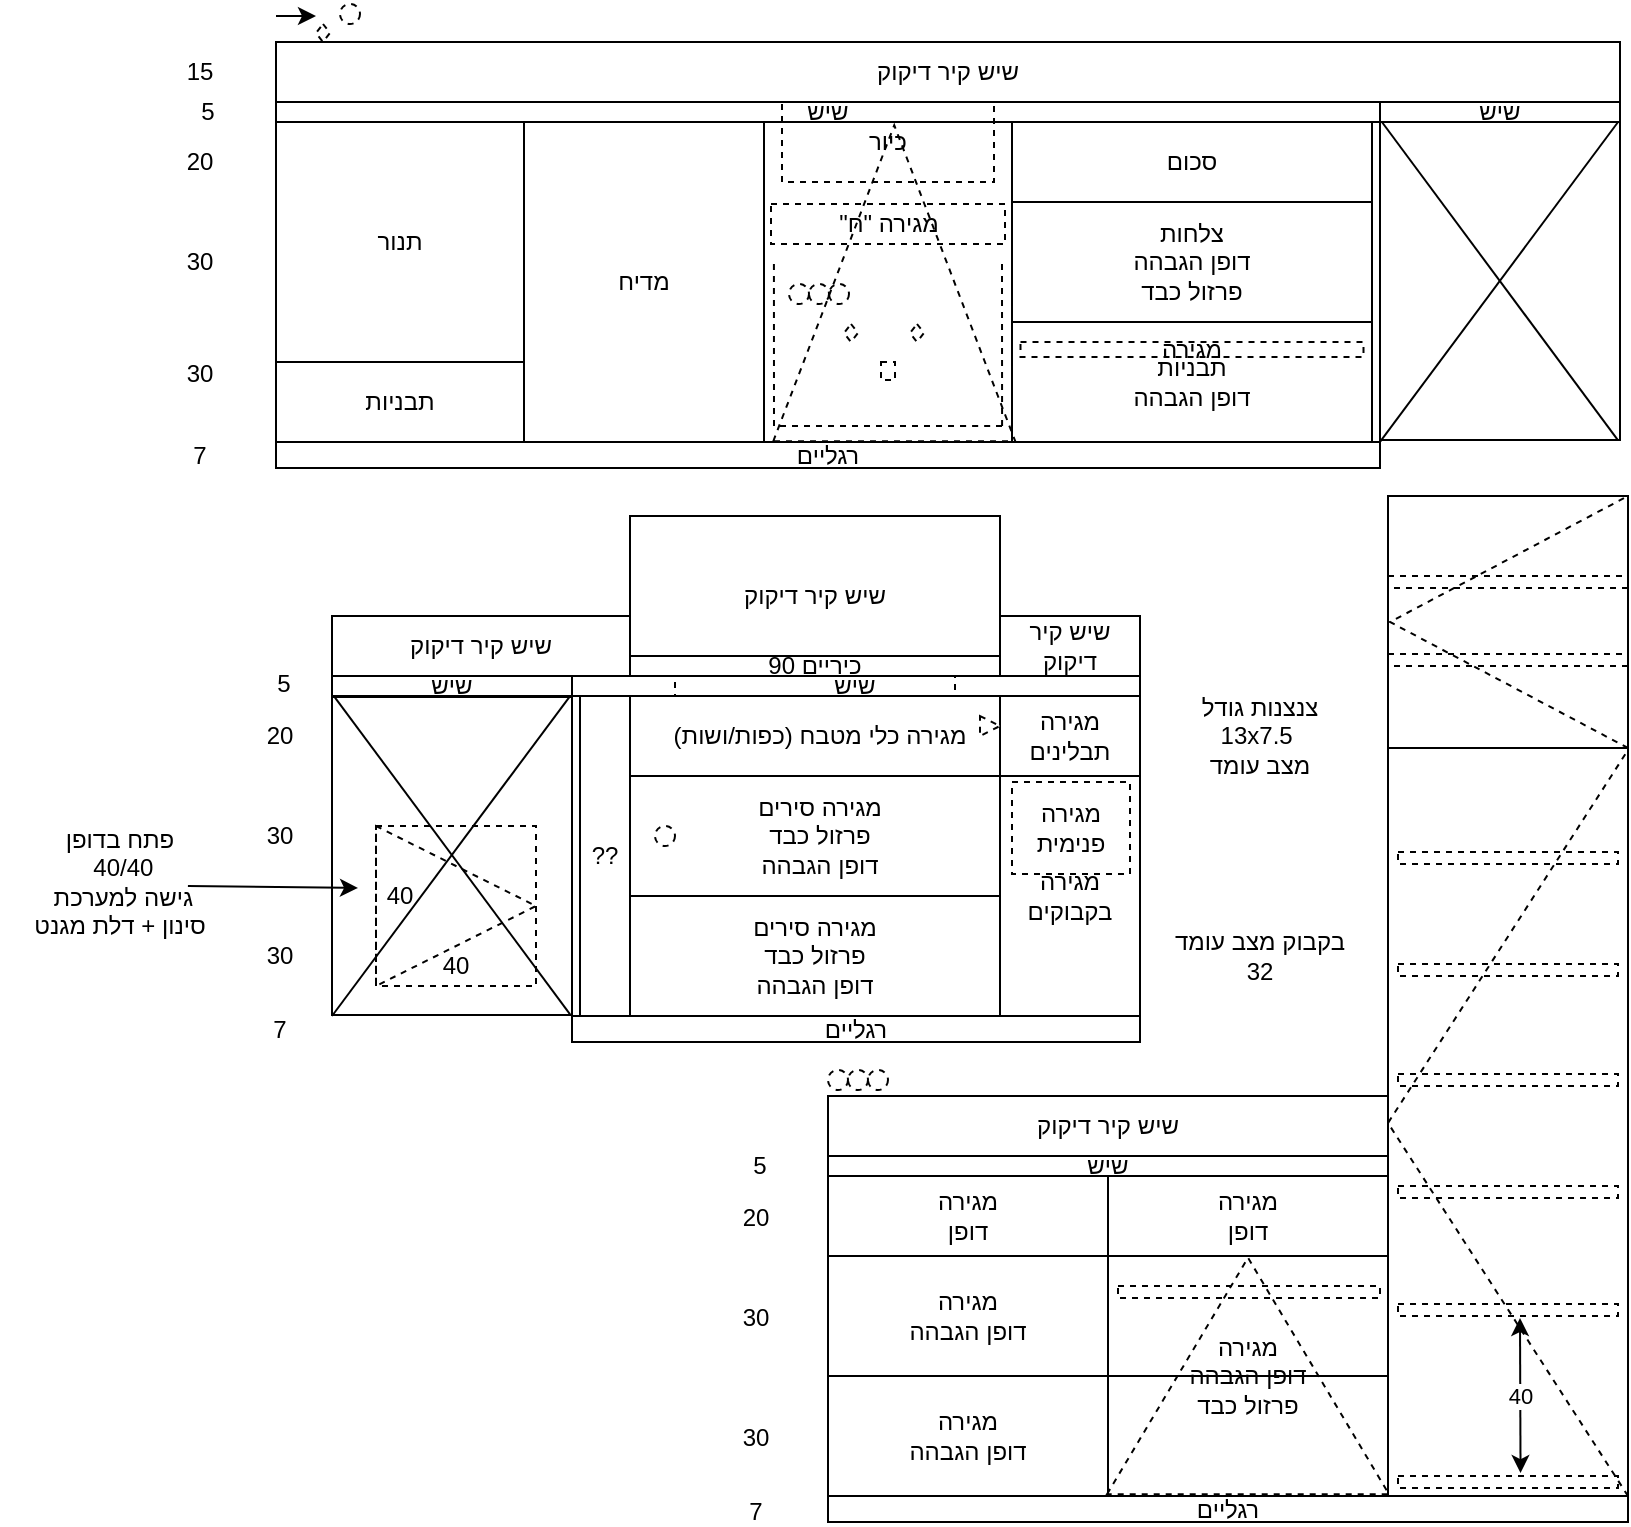 <mxfile version="14.4.3" type="device"><diagram id="EuR9hZVsRx429y_d1P4q" name="Page-1"><mxGraphModel dx="2031" dy="1174" grid="1" gridSize="10" guides="1" tooltips="1" connect="1" arrows="1" fold="1" page="1" pageScale="1" pageWidth="827" pageHeight="1169" math="0" shadow="0"><root><mxCell id="0"/><mxCell id="1" parent="0"/><mxCell id="86EVHIqXW4juM2lfvM0m-1" value="שיש קיר דיקוק" style="rounded=0;whiteSpace=wrap;html=1;direction=&quot;rtl&quot;;" parent="1" vertex="1"><mxGeometry x="315" y="536" width="185" height="80" as="geometry"/></mxCell><mxCell id="icow_ygRH_gW6er2xLxD-1" value="&lt;div style=&quot;direction: rtl&quot;&gt;מגירה כלי מטבח (כפות/ושות)&lt;br&gt;&lt;/div&gt;" style="rounded=0;whiteSpace=wrap;html=1;direction=&quot;rtl&quot;;" parent="1" vertex="1"><mxGeometry x="315" y="626" width="190" height="40" as="geometry"/></mxCell><mxCell id="icow_ygRH_gW6er2xLxD-3" value="כיריים 90" style="rounded=0;whiteSpace=wrap;html=1;direction=&quot;rtl&quot;;" parent="1" vertex="1"><mxGeometry x="315" y="606" width="185" height="10" as="geometry"/></mxCell><mxCell id="icow_ygRH_gW6er2xLxD-4" value="&lt;div style=&quot;direction: rtl&quot;&gt;מגירה סירים&lt;/div&gt;&lt;div style=&quot;direction: rtl&quot;&gt;פרזול כבד&lt;br&gt;&lt;/div&gt;&lt;div style=&quot;direction: rtl&quot;&gt;דופן הגבהה&lt;/div&gt;" style="rounded=0;whiteSpace=wrap;html=1;direction=&quot;rtl&quot;;" parent="1" vertex="1"><mxGeometry x="315" y="666" width="190" height="60" as="geometry"/></mxCell><mxCell id="icow_ygRH_gW6er2xLxD-5" value="&lt;div style=&quot;direction: rtl&quot;&gt;&lt;span&gt;מגירה תבלינים&lt;/span&gt;&lt;/div&gt;" style="rounded=0;whiteSpace=wrap;html=1;direction=&quot;rtl&quot;;" parent="1" vertex="1"><mxGeometry x="500" y="626" width="70" height="40" as="geometry"/></mxCell><mxCell id="icow_ygRH_gW6er2xLxD-7" value="&lt;div style=&quot;direction: rtl&quot;&gt;&lt;span&gt;מגירה בקבוקים&lt;/span&gt;&lt;/div&gt;" style="rounded=0;whiteSpace=wrap;html=1;direction=&quot;rtl&quot;;" parent="1" vertex="1"><mxGeometry x="500" y="666" width="70" height="120" as="geometry"/></mxCell><mxCell id="icow_ygRH_gW6er2xLxD-10" value="&lt;div style=&quot;direction: rtl&quot;&gt;צנצנות גודל&lt;/div&gt;&lt;div style=&quot;direction: rtl&quot;&gt;&amp;nbsp;13x7.5&lt;/div&gt;&lt;div style=&quot;direction: rtl&quot;&gt;מצב עומד&lt;br&gt;&lt;/div&gt;" style="text;html=1;strokeColor=none;fillColor=none;align=center;verticalAlign=middle;whiteSpace=wrap;rounded=0;direction=rtl;" parent="1" vertex="1"><mxGeometry x="580" y="626" width="100" height="40" as="geometry"/></mxCell><mxCell id="icow_ygRH_gW6er2xLxD-12" value="20" style="text;html=1;strokeColor=none;fillColor=none;align=center;verticalAlign=middle;whiteSpace=wrap;rounded=0;" parent="1" vertex="1"><mxGeometry x="120" y="636" width="40" height="20" as="geometry"/></mxCell><mxCell id="icow_ygRH_gW6er2xLxD-13" value="30" style="text;html=1;strokeColor=none;fillColor=none;align=center;verticalAlign=middle;whiteSpace=wrap;rounded=0;" parent="1" vertex="1"><mxGeometry x="120" y="686" width="40" height="20" as="geometry"/></mxCell><mxCell id="icow_ygRH_gW6er2xLxD-14" value="30" style="text;html=1;strokeColor=none;fillColor=none;align=center;verticalAlign=middle;whiteSpace=wrap;rounded=0;" parent="1" vertex="1"><mxGeometry x="120" y="746" width="40" height="20" as="geometry"/></mxCell><mxCell id="icow_ygRH_gW6er2xLxD-16" value="7" style="text;html=1;strokeColor=none;fillColor=none;align=center;verticalAlign=middle;whiteSpace=wrap;rounded=0;" parent="1" vertex="1"><mxGeometry x="120" y="786" width="40" height="13" as="geometry"/></mxCell><mxCell id="icow_ygRH_gW6er2xLxD-17" value="רגליים" style="rounded=0;whiteSpace=wrap;html=1;direction=&quot;rtl&quot;;" parent="1" vertex="1"><mxGeometry x="286" y="786" width="284" height="13" as="geometry"/></mxCell><mxCell id="icow_ygRH_gW6er2xLxD-19" value="&lt;div style=&quot;direction: rtl&quot;&gt;מגירה סירים&lt;/div&gt;&lt;div style=&quot;direction: rtl&quot;&gt;פרזול כבד&lt;br&gt;&lt;/div&gt;&lt;div style=&quot;direction: rtl&quot;&gt;דופן הגבהה&lt;/div&gt;" style="rounded=0;whiteSpace=wrap;html=1;direction=&quot;rtl&quot;;" parent="1" vertex="1"><mxGeometry x="315" y="726" width="185" height="60" as="geometry"/></mxCell><mxCell id="icow_ygRH_gW6er2xLxD-25" value="שיש" style="rounded=0;whiteSpace=wrap;html=1;direction=&quot;rtl&quot;;" parent="1" vertex="1"><mxGeometry x="285" y="616" width="285" height="10" as="geometry"/></mxCell><mxCell id="icow_ygRH_gW6er2xLxD-27" value="5" style="text;html=1;strokeColor=none;fillColor=none;align=center;verticalAlign=middle;whiteSpace=wrap;rounded=0;" parent="1" vertex="1"><mxGeometry x="122" y="615" width="40" height="10" as="geometry"/></mxCell><mxCell id="icow_ygRH_gW6er2xLxD-29" value="" style="rounded=0;whiteSpace=wrap;html=1;direction=&quot;rtl&quot;;dashed=1;fillColor=none;" parent="1" vertex="1"><mxGeometry x="337.5" y="616" width="140" height="10" as="geometry"/></mxCell><mxCell id="icow_ygRH_gW6er2xLxD-32" value="" style="triangle;whiteSpace=wrap;html=1;dashed=1;" parent="1" vertex="1"><mxGeometry x="490" y="636" width="10" height="10" as="geometry"/></mxCell><mxCell id="icow_ygRH_gW6er2xLxD-34" value="??" style="rounded=0;whiteSpace=wrap;html=1;direction=&quot;rtl&quot;;" parent="1" vertex="1"><mxGeometry x="290" y="626" width="25" height="160" as="geometry"/></mxCell><mxCell id="icow_ygRH_gW6er2xLxD-35" value="" style="rounded=0;whiteSpace=wrap;html=1;direction=&quot;rtl&quot;;" parent="1" vertex="1"><mxGeometry x="166" y="626.5" width="120" height="159" as="geometry"/></mxCell><mxCell id="icow_ygRH_gW6er2xLxD-36" value="שיש" style="rounded=0;whiteSpace=wrap;html=1;direction=&quot;rtl&quot;;" parent="1" vertex="1"><mxGeometry x="166" y="616" width="120" height="10" as="geometry"/></mxCell><mxCell id="icow_ygRH_gW6er2xLxD-39" value="" style="endArrow=none;html=1;entryX=0.992;entryY=-0.003;entryDx=0;entryDy=0;entryPerimeter=0;" parent="1" target="icow_ygRH_gW6er2xLxD-35" edge="1"><mxGeometry width="50" height="50" relative="1" as="geometry"><mxPoint x="166" y="786" as="sourcePoint"/><mxPoint x="216" y="736" as="targetPoint"/></mxGeometry></mxCell><mxCell id="icow_ygRH_gW6er2xLxD-40" value="" style="endArrow=none;html=1;entryX=0.008;entryY=-0.003;entryDx=0;entryDy=0;entryPerimeter=0;exitX=0.992;exitY=0.998;exitDx=0;exitDy=0;exitPerimeter=0;" parent="1" source="icow_ygRH_gW6er2xLxD-35" target="icow_ygRH_gW6er2xLxD-35" edge="1"><mxGeometry width="50" height="50" relative="1" as="geometry"><mxPoint x="176" y="796" as="sourcePoint"/><mxPoint x="295.04" y="636.023" as="targetPoint"/></mxGeometry></mxCell><mxCell id="icow_ygRH_gW6er2xLxD-41" value="" style="ellipse;whiteSpace=wrap;html=1;aspect=fixed;dashed=1;fillColor=none;" parent="1" vertex="1"><mxGeometry x="327.5" y="691" width="10" height="10" as="geometry"/></mxCell><mxCell id="icow_ygRH_gW6er2xLxD-42" value="&lt;div style=&quot;direction: rtl&quot;&gt;בקבוק מצב עומד&lt;/div&gt;&lt;div style=&quot;direction: rtl&quot;&gt;32&lt;br&gt;&lt;/div&gt;" style="text;html=1;strokeColor=none;fillColor=none;align=center;verticalAlign=middle;whiteSpace=wrap;rounded=0;direction=rtl;" parent="1" vertex="1"><mxGeometry x="585" y="736" width="90" height="40" as="geometry"/></mxCell><mxCell id="86EVHIqXW4juM2lfvM0m-2" value="שיש קיר דיקוק" style="rounded=0;whiteSpace=wrap;html=1;direction=&quot;rtl&quot;;" parent="1" vertex="1"><mxGeometry x="166" y="586" width="149" height="30" as="geometry"/></mxCell><mxCell id="86EVHIqXW4juM2lfvM0m-3" value="שיש קיר דיקוק" style="rounded=0;whiteSpace=wrap;html=1;direction=&quot;rtl&quot;;" parent="1" vertex="1"><mxGeometry x="500" y="586" width="70" height="30" as="geometry"/></mxCell><mxCell id="LUrqCTTeFDIqkWXgjNmz-2" value="" style="whiteSpace=wrap;html=1;aspect=fixed;fillColor=none;dashed=1;" parent="1" vertex="1"><mxGeometry x="188" y="691" width="80" height="80" as="geometry"/></mxCell><mxCell id="LUrqCTTeFDIqkWXgjNmz-4" value="40" style="text;html=1;strokeColor=none;fillColor=none;align=center;verticalAlign=middle;whiteSpace=wrap;rounded=0;" parent="1" vertex="1"><mxGeometry x="208" y="751" width="40" height="20" as="geometry"/></mxCell><mxCell id="LUrqCTTeFDIqkWXgjNmz-5" value="40" style="text;html=1;strokeColor=none;fillColor=none;align=center;verticalAlign=middle;whiteSpace=wrap;rounded=0;" parent="1" vertex="1"><mxGeometry x="180" y="716" width="40" height="20" as="geometry"/></mxCell><mxCell id="LUrqCTTeFDIqkWXgjNmz-6" value="&lt;div style=&quot;direction: rtl&quot;&gt;&lt;span&gt;פתח בדופן&lt;/span&gt;&lt;/div&gt;&lt;div style=&quot;direction: rtl&quot;&gt;&lt;span&gt;40/40&amp;nbsp;&lt;/span&gt;&lt;/div&gt;&lt;div style=&quot;direction: rtl&quot;&gt;&lt;span&gt;גישה למערכת&amp;nbsp;&lt;/span&gt;&lt;/div&gt;&lt;div style=&quot;direction: rtl&quot;&gt;&lt;span&gt;סינון + דלת מגנט&lt;/span&gt;&lt;/div&gt;" style="text;html=1;strokeColor=none;fillColor=none;align=center;verticalAlign=middle;whiteSpace=wrap;rounded=0;direction=rtl;" parent="1" vertex="1"><mxGeometry y="691" width="120" height="55" as="geometry"/></mxCell><mxCell id="LUrqCTTeFDIqkWXgjNmz-7" value="" style="endArrow=classic;html=1;exitX=0.783;exitY=0.545;exitDx=0;exitDy=0;exitPerimeter=0;entryX=-0.025;entryY=0.3;entryDx=0;entryDy=0;entryPerimeter=0;" parent="1" source="LUrqCTTeFDIqkWXgjNmz-6" target="LUrqCTTeFDIqkWXgjNmz-5" edge="1"><mxGeometry width="50" height="50" relative="1" as="geometry"><mxPoint x="230" y="736" as="sourcePoint"/><mxPoint x="280" y="686" as="targetPoint"/></mxGeometry></mxCell><mxCell id="LUrqCTTeFDIqkWXgjNmz-8" value="&lt;div style=&quot;direction: rtl&quot;&gt;&lt;span&gt;מגירה פנימית&lt;/span&gt;&lt;/div&gt;" style="rounded=0;whiteSpace=wrap;html=1;direction=&quot;rtl&quot;;dashed=1;" parent="1" vertex="1"><mxGeometry x="506" y="669" width="59" height="46" as="geometry"/></mxCell><mxCell id="LUrqCTTeFDIqkWXgjNmz-11" value="שיש" style="rounded=0;whiteSpace=wrap;html=1;direction=&quot;rtl&quot;;" parent="1" vertex="1"><mxGeometry x="138" y="329" width="552" height="10" as="geometry"/></mxCell><mxCell id="LUrqCTTeFDIqkWXgjNmz-12" value="5" style="text;html=1;strokeColor=none;fillColor=none;align=center;verticalAlign=middle;whiteSpace=wrap;rounded=0;" parent="1" vertex="1"><mxGeometry x="84" y="329" width="40" height="10" as="geometry"/></mxCell><mxCell id="LUrqCTTeFDIqkWXgjNmz-13" value="20" style="text;html=1;strokeColor=none;fillColor=none;align=center;verticalAlign=middle;whiteSpace=wrap;rounded=0;" parent="1" vertex="1"><mxGeometry x="80" y="349" width="40" height="20" as="geometry"/></mxCell><mxCell id="LUrqCTTeFDIqkWXgjNmz-14" value="30" style="text;html=1;strokeColor=none;fillColor=none;align=center;verticalAlign=middle;whiteSpace=wrap;rounded=0;" parent="1" vertex="1"><mxGeometry x="80" y="399" width="40" height="20" as="geometry"/></mxCell><mxCell id="LUrqCTTeFDIqkWXgjNmz-15" value="30" style="text;html=1;strokeColor=none;fillColor=none;align=center;verticalAlign=middle;whiteSpace=wrap;rounded=0;" parent="1" vertex="1"><mxGeometry x="80" y="455" width="40" height="20" as="geometry"/></mxCell><mxCell id="LUrqCTTeFDIqkWXgjNmz-16" value="7" style="text;html=1;strokeColor=none;fillColor=none;align=center;verticalAlign=middle;whiteSpace=wrap;rounded=0;" parent="1" vertex="1"><mxGeometry x="80" y="499" width="40" height="13" as="geometry"/></mxCell><mxCell id="LUrqCTTeFDIqkWXgjNmz-18" value="&lt;div style=&quot;direction: rtl&quot;&gt;&lt;span&gt;מדיח&lt;/span&gt;&lt;/div&gt;" style="rounded=0;whiteSpace=wrap;html=1;fillColor=none;" parent="1" vertex="1"><mxGeometry x="262" y="339" width="120" height="160" as="geometry"/></mxCell><mxCell id="LUrqCTTeFDIqkWXgjNmz-19" value="רגליים" style="rounded=0;whiteSpace=wrap;html=1;direction=&quot;rtl&quot;;" parent="1" vertex="1"><mxGeometry x="138" y="499" width="552" height="13" as="geometry"/></mxCell><mxCell id="LUrqCTTeFDIqkWXgjNmz-20" value="&lt;div style=&quot;direction: rtl&quot;&gt;&lt;span&gt;תבניות&lt;/span&gt;&lt;/div&gt;" style="rounded=0;whiteSpace=wrap;html=1;fillColor=none;" parent="1" vertex="1"><mxGeometry x="138" y="459" width="124" height="40" as="geometry"/></mxCell><mxCell id="LUrqCTTeFDIqkWXgjNmz-21" value="&lt;div style=&quot;direction: rtl&quot;&gt;&lt;span&gt;תנור&lt;/span&gt;&lt;/div&gt;" style="rounded=0;whiteSpace=wrap;html=1;fillColor=none;" parent="1" vertex="1"><mxGeometry x="138" y="339" width="124" height="120" as="geometry"/></mxCell><mxCell id="LUrqCTTeFDIqkWXgjNmz-23" value="" style="triangle;whiteSpace=wrap;html=1;fillColor=none;dashed=1;" parent="1" vertex="1"><mxGeometry x="188" y="691" width="80" height="80" as="geometry"/></mxCell><mxCell id="LUrqCTTeFDIqkWXgjNmz-24" value="&lt;div style=&quot;direction: rtl&quot;&gt;כיור&lt;/div&gt;" style="rounded=0;whiteSpace=wrap;html=1;fillColor=none;dashed=1;" parent="1" vertex="1"><mxGeometry x="391" y="329" width="106" height="40" as="geometry"/></mxCell><mxCell id="LUrqCTTeFDIqkWXgjNmz-27" value="" style="shape=image;imageAspect=0;aspect=fixed;verticalLabelPosition=bottom;verticalAlign=top;dashed=1;fillColor=none;image=https://www.gome1981.co.il/images/carmel%20midot1.jpg;" parent="1" vertex="1"><mxGeometry x="157.5" y="839" width="170" height="170" as="geometry"/></mxCell><mxCell id="LUrqCTTeFDIqkWXgjNmz-28" value="&lt;div style=&quot;direction: rtl&quot;&gt;&lt;br&gt;&lt;/div&gt;" style="rounded=0;whiteSpace=wrap;html=1;fillColor=none;" parent="1" vertex="1"><mxGeometry x="382" y="339" width="124" height="160" as="geometry"/></mxCell><mxCell id="LUrqCTTeFDIqkWXgjNmz-29" value="&lt;div style=&quot;direction: rtl&quot;&gt;סכום&lt;/div&gt;" style="rounded=0;whiteSpace=wrap;html=1;fillColor=none;" parent="1" vertex="1"><mxGeometry x="506" y="339" width="180" height="40" as="geometry"/></mxCell><mxCell id="LUrqCTTeFDIqkWXgjNmz-30" value="&lt;div style=&quot;direction: rtl&quot;&gt;צלחות&lt;/div&gt;&lt;div style=&quot;direction: rtl&quot;&gt;דופן הגבהה&lt;/div&gt;&lt;div style=&quot;direction: rtl&quot;&gt;פרזול כבד&lt;/div&gt;" style="rounded=0;whiteSpace=wrap;html=1;fillColor=none;" parent="1" vertex="1"><mxGeometry x="506" y="379" width="180" height="60" as="geometry"/></mxCell><mxCell id="LUrqCTTeFDIqkWXgjNmz-31" value="&lt;div style=&quot;direction: rtl&quot;&gt;תבניות&lt;/div&gt;&lt;div style=&quot;direction: rtl&quot;&gt;דופן הגבהה&lt;/div&gt;" style="rounded=0;whiteSpace=wrap;html=1;fillColor=none;" parent="1" vertex="1"><mxGeometry x="506" y="439" width="180" height="60" as="geometry"/></mxCell><mxCell id="LUrqCTTeFDIqkWXgjNmz-32" value="" style="rounded=0;whiteSpace=wrap;html=1;direction=&quot;rtl&quot;;" parent="1" vertex="1"><mxGeometry x="686" y="339" width="4" height="160" as="geometry"/></mxCell><mxCell id="LUrqCTTeFDIqkWXgjNmz-33" value="" style="rounded=0;whiteSpace=wrap;html=1;direction=&quot;rtl&quot;;" parent="1" vertex="1"><mxGeometry x="286" y="626" width="4" height="160" as="geometry"/></mxCell><mxCell id="LUrqCTTeFDIqkWXgjNmz-35" value="" style="ellipse;whiteSpace=wrap;html=1;aspect=fixed;dashed=1;fillColor=none;" parent="1" vertex="1"><mxGeometry x="394.5" y="420" width="10" height="10" as="geometry"/></mxCell><mxCell id="LUrqCTTeFDIqkWXgjNmz-36" value="" style="ellipse;whiteSpace=wrap;html=1;aspect=fixed;dashed=1;fillColor=none;" parent="1" vertex="1"><mxGeometry x="414.5" y="420" width="10" height="10" as="geometry"/></mxCell><mxCell id="LUrqCTTeFDIqkWXgjNmz-37" value="" style="ellipse;whiteSpace=wrap;html=1;aspect=fixed;dashed=1;fillColor=none;" parent="1" vertex="1"><mxGeometry x="404.5" y="420" width="10" height="10" as="geometry"/></mxCell><mxCell id="LUrqCTTeFDIqkWXgjNmz-38" value="" style="rhombus;whiteSpace=wrap;html=1;dashed=1;fillColor=none;" parent="1" vertex="1"><mxGeometry x="422" y="440" width="7" height="9" as="geometry"/></mxCell><mxCell id="LUrqCTTeFDIqkWXgjNmz-39" value="" style="rounded=0;whiteSpace=wrap;html=1;dashed=1;fontFamily=Helvetica;fontSize=12;fontColor=#000000;align=center;strokeColor=#000000;" parent="1" vertex="1"><mxGeometry x="440.5" y="459" width="7" height="9" as="geometry"/></mxCell><mxCell id="LUrqCTTeFDIqkWXgjNmz-43" value="" style="rhombus;whiteSpace=wrap;html=1;dashed=1;fillColor=none;" parent="1" vertex="1"><mxGeometry x="455" y="440" width="7" height="9" as="geometry"/></mxCell><mxCell id="LUrqCTTeFDIqkWXgjNmz-46" value="שיש" style="rounded=0;whiteSpace=wrap;html=1;direction=&quot;rtl&quot;;" parent="1" vertex="1"><mxGeometry x="690" y="329" width="120" height="10" as="geometry"/></mxCell><mxCell id="LUrqCTTeFDIqkWXgjNmz-47" value="" style="rounded=0;whiteSpace=wrap;html=1;direction=&quot;rtl&quot;;" parent="1" vertex="1"><mxGeometry x="690" y="339" width="120" height="159" as="geometry"/></mxCell><mxCell id="LUrqCTTeFDIqkWXgjNmz-48" value="" style="endArrow=none;html=1;entryX=0.008;entryY=-0.003;entryDx=0;entryDy=0;entryPerimeter=0;exitX=0.992;exitY=0.998;exitDx=0;exitDy=0;exitPerimeter=0;" parent="1" edge="1"><mxGeometry width="50" height="50" relative="1" as="geometry"><mxPoint x="809.04" y="498.162" as="sourcePoint"/><mxPoint x="690.96" y="339.003" as="targetPoint"/></mxGeometry></mxCell><mxCell id="LUrqCTTeFDIqkWXgjNmz-49" value="" style="endArrow=none;html=1;entryX=0.992;entryY=-0.003;entryDx=0;entryDy=0;entryPerimeter=0;" parent="1" edge="1"><mxGeometry width="50" height="50" relative="1" as="geometry"><mxPoint x="690" y="498.98" as="sourcePoint"/><mxPoint x="809.04" y="339.003" as="targetPoint"/></mxGeometry></mxCell><mxCell id="LUrqCTTeFDIqkWXgjNmz-51" value="&lt;div style=&quot;direction: rtl&quot;&gt;מגירה &quot;ח&quot;&lt;/div&gt;" style="rounded=0;whiteSpace=wrap;html=1;fillColor=none;dashed=1;" parent="1" vertex="1"><mxGeometry x="385.5" y="380" width="117" height="20" as="geometry"/></mxCell><mxCell id="LUrqCTTeFDIqkWXgjNmz-55" value="" style="endArrow=none;dashed=1;html=1;entryX=0.04;entryY=0.444;entryDx=0;entryDy=0;entryPerimeter=0;" parent="1" target="LUrqCTTeFDIqkWXgjNmz-28" edge="1"><mxGeometry width="50" height="50" relative="1" as="geometry"><mxPoint x="387" y="491" as="sourcePoint"/><mxPoint x="436" y="445" as="targetPoint"/></mxGeometry></mxCell><mxCell id="LUrqCTTeFDIqkWXgjNmz-56" value="" style="endArrow=none;dashed=1;html=1;entryX=0.04;entryY=0.444;entryDx=0;entryDy=0;entryPerimeter=0;" parent="1" edge="1"><mxGeometry width="50" height="50" relative="1" as="geometry"><mxPoint x="501.04" y="490.96" as="sourcePoint"/><mxPoint x="501.0" y="410" as="targetPoint"/></mxGeometry></mxCell><mxCell id="LUrqCTTeFDIqkWXgjNmz-57" value="" style="endArrow=none;dashed=1;html=1;" parent="1" edge="1"><mxGeometry width="50" height="50" relative="1" as="geometry"><mxPoint x="501" y="491" as="sourcePoint"/><mxPoint x="387" y="491" as="targetPoint"/><Array as="points"><mxPoint x="492" y="491"/></Array></mxGeometry></mxCell><mxCell id="LUrqCTTeFDIqkWXgjNmz-58" value="שיש קיר דיקוק" style="rounded=0;whiteSpace=wrap;html=1;direction=&quot;rtl&quot;;" parent="1" vertex="1"><mxGeometry x="138" y="299" width="672" height="30" as="geometry"/></mxCell><mxCell id="LUrqCTTeFDIqkWXgjNmz-59" value="&lt;div style=&quot;direction: rtl&quot;&gt;&lt;span&gt;מגירה&lt;/span&gt;&lt;/div&gt;" style="rounded=0;whiteSpace=wrap;html=1;direction=&quot;rtl&quot;;dashed=1;" parent="1" vertex="1"><mxGeometry x="510.25" y="449" width="171.5" height="7.5" as="geometry"/></mxCell><mxCell id="RCvR7ttBG58yVOdRnzuE-1" value="" style="rhombus;whiteSpace=wrap;html=1;dashed=1;fillColor=none;" vertex="1" parent="1"><mxGeometry x="158" y="290" width="7" height="9" as="geometry"/></mxCell><mxCell id="RCvR7ttBG58yVOdRnzuE-2" value="" style="endArrow=classic;html=1;" edge="1" parent="1"><mxGeometry width="50" height="50" relative="1" as="geometry"><mxPoint x="138" y="286" as="sourcePoint"/><mxPoint x="158" y="286" as="targetPoint"/></mxGeometry></mxCell><mxCell id="RCvR7ttBG58yVOdRnzuE-3" value="שיש" style="rounded=0;whiteSpace=wrap;html=1;direction=&quot;rtl&quot;;" vertex="1" parent="1"><mxGeometry x="414" y="856" width="280" height="10" as="geometry"/></mxCell><mxCell id="RCvR7ttBG58yVOdRnzuE-4" value="5" style="text;html=1;strokeColor=none;fillColor=none;align=center;verticalAlign=middle;whiteSpace=wrap;rounded=0;" vertex="1" parent="1"><mxGeometry x="360" y="856" width="40" height="10" as="geometry"/></mxCell><mxCell id="RCvR7ttBG58yVOdRnzuE-5" value="20" style="text;html=1;strokeColor=none;fillColor=none;align=center;verticalAlign=middle;whiteSpace=wrap;rounded=0;" vertex="1" parent="1"><mxGeometry x="358" y="877" width="40" height="20" as="geometry"/></mxCell><mxCell id="RCvR7ttBG58yVOdRnzuE-6" value="30" style="text;html=1;strokeColor=none;fillColor=none;align=center;verticalAlign=middle;whiteSpace=wrap;rounded=0;" vertex="1" parent="1"><mxGeometry x="358" y="927" width="40" height="20" as="geometry"/></mxCell><mxCell id="RCvR7ttBG58yVOdRnzuE-7" value="30" style="text;html=1;strokeColor=none;fillColor=none;align=center;verticalAlign=middle;whiteSpace=wrap;rounded=0;" vertex="1" parent="1"><mxGeometry x="358" y="987" width="40" height="20" as="geometry"/></mxCell><mxCell id="RCvR7ttBG58yVOdRnzuE-8" value="7" style="text;html=1;strokeColor=none;fillColor=none;align=center;verticalAlign=middle;whiteSpace=wrap;rounded=0;" vertex="1" parent="1"><mxGeometry x="358" y="1027" width="40" height="13" as="geometry"/></mxCell><mxCell id="RCvR7ttBG58yVOdRnzuE-10" value="רגליים" style="rounded=0;whiteSpace=wrap;html=1;direction=&quot;rtl&quot;;" vertex="1" parent="1"><mxGeometry x="414" y="1026" width="400" height="13" as="geometry"/></mxCell><mxCell id="RCvR7ttBG58yVOdRnzuE-15" value="&lt;div style=&quot;direction: rtl&quot;&gt;&lt;span&gt;מגירה&lt;/span&gt;&lt;/div&gt;&lt;div style=&quot;direction: rtl&quot;&gt;&lt;span&gt;דופן&lt;/span&gt;&lt;/div&gt;" style="rounded=0;whiteSpace=wrap;html=1;fillColor=none;" vertex="1" parent="1"><mxGeometry x="414" y="866" width="140" height="40" as="geometry"/></mxCell><mxCell id="RCvR7ttBG58yVOdRnzuE-16" value="&lt;div style=&quot;direction: rtl&quot;&gt;&lt;div style=&quot;direction: rtl&quot;&gt;&lt;span&gt;מגירה&lt;/span&gt;&lt;/div&gt;&lt;div style=&quot;direction: rtl&quot;&gt;&lt;span&gt;דופן הגבהה&lt;/span&gt;&lt;/div&gt;&lt;/div&gt;" style="rounded=0;whiteSpace=wrap;html=1;fillColor=none;" vertex="1" parent="1"><mxGeometry x="414" y="906" width="140" height="60" as="geometry"/></mxCell><mxCell id="RCvR7ttBG58yVOdRnzuE-17" value="&lt;div style=&quot;direction: rtl&quot;&gt;&lt;div style=&quot;direction: rtl&quot;&gt;&lt;span&gt;מגירה&lt;/span&gt;&lt;/div&gt;&lt;div style=&quot;direction: rtl&quot;&gt;&lt;span&gt;דופן הגבהה&lt;/span&gt;&lt;/div&gt;&lt;/div&gt;" style="rounded=0;whiteSpace=wrap;html=1;fillColor=none;" vertex="1" parent="1"><mxGeometry x="414" y="966" width="140" height="60" as="geometry"/></mxCell><mxCell id="RCvR7ttBG58yVOdRnzuE-19" value="" style="ellipse;whiteSpace=wrap;html=1;aspect=fixed;dashed=1;fillColor=none;" vertex="1" parent="1"><mxGeometry x="414" y="813" width="10" height="10" as="geometry"/></mxCell><mxCell id="RCvR7ttBG58yVOdRnzuE-20" value="" style="ellipse;whiteSpace=wrap;html=1;aspect=fixed;dashed=1;fillColor=none;" vertex="1" parent="1"><mxGeometry x="434" y="813" width="10" height="10" as="geometry"/></mxCell><mxCell id="RCvR7ttBG58yVOdRnzuE-21" value="" style="ellipse;whiteSpace=wrap;html=1;aspect=fixed;dashed=1;fillColor=none;" vertex="1" parent="1"><mxGeometry x="424" y="813" width="10" height="10" as="geometry"/></mxCell><mxCell id="RCvR7ttBG58yVOdRnzuE-33" value="שיש קיר דיקוק" style="rounded=0;whiteSpace=wrap;html=1;direction=&quot;rtl&quot;;" vertex="1" parent="1"><mxGeometry x="414" y="826" width="280" height="30" as="geometry"/></mxCell><mxCell id="RCvR7ttBG58yVOdRnzuE-38" value="" style="ellipse;whiteSpace=wrap;html=1;aspect=fixed;dashed=1;fillColor=none;" vertex="1" parent="1"><mxGeometry x="170" y="280" width="10" height="10" as="geometry"/></mxCell><mxCell id="RCvR7ttBG58yVOdRnzuE-46" value="&lt;div style=&quot;direction: rtl&quot;&gt;&lt;br&gt;&lt;/div&gt;" style="rounded=0;whiteSpace=wrap;html=1;fillColor=none;" vertex="1" parent="1"><mxGeometry x="694" y="646" width="120" height="380" as="geometry"/></mxCell><mxCell id="RCvR7ttBG58yVOdRnzuE-48" value="&lt;div style=&quot;direction: rtl&quot;&gt;&lt;div style=&quot;direction: rtl&quot;&gt;&lt;span&gt;מגירה&lt;/span&gt;&lt;/div&gt;&lt;div style=&quot;direction: rtl&quot;&gt;&lt;span&gt;דופן הגבהה&lt;/span&gt;&lt;/div&gt;&lt;div style=&quot;direction: rtl&quot;&gt;&lt;span&gt;פרזול כבד&lt;/span&gt;&lt;/div&gt;&lt;/div&gt;" style="rounded=0;whiteSpace=wrap;html=1;fillColor=none;" vertex="1" parent="1"><mxGeometry x="554" y="906" width="140" height="120" as="geometry"/></mxCell><mxCell id="RCvR7ttBG58yVOdRnzuE-49" value="&lt;div style=&quot;direction: rtl&quot;&gt;&lt;span&gt;מגירה&lt;/span&gt;&lt;/div&gt;&lt;div style=&quot;direction: rtl&quot;&gt;&lt;span&gt;דופן&lt;/span&gt;&lt;/div&gt;" style="rounded=0;whiteSpace=wrap;html=1;fillColor=none;" vertex="1" parent="1"><mxGeometry x="554" y="866" width="140" height="40" as="geometry"/></mxCell><mxCell id="RCvR7ttBG58yVOdRnzuE-50" value="15" style="text;html=1;strokeColor=none;fillColor=none;align=center;verticalAlign=middle;whiteSpace=wrap;rounded=0;" vertex="1" parent="1"><mxGeometry x="80" y="309" width="40" height="10" as="geometry"/></mxCell><mxCell id="RCvR7ttBG58yVOdRnzuE-51" value="&lt;div style=&quot;direction: rtl&quot;&gt;&lt;br&gt;&lt;/div&gt;" style="rounded=0;whiteSpace=wrap;html=1;direction=&quot;rtl&quot;;dashed=1;" vertex="1" parent="1"><mxGeometry x="699" y="1016" width="110" height="6" as="geometry"/></mxCell><mxCell id="RCvR7ttBG58yVOdRnzuE-53" value="&lt;div style=&quot;direction: rtl&quot;&gt;&lt;br&gt;&lt;/div&gt;" style="rounded=0;whiteSpace=wrap;html=1;direction=&quot;rtl&quot;;dashed=1;" vertex="1" parent="1"><mxGeometry x="699" y="930" width="110" height="6" as="geometry"/></mxCell><mxCell id="RCvR7ttBG58yVOdRnzuE-56" value="40" style="endArrow=classic;startArrow=classic;html=1;exitX=0.557;exitY=-0.246;exitDx=0;exitDy=0;exitPerimeter=0;" edge="1" parent="1" source="RCvR7ttBG58yVOdRnzuE-51"><mxGeometry width="50" height="50" relative="1" as="geometry"><mxPoint x="710" y="987" as="sourcePoint"/><mxPoint x="760" y="937" as="targetPoint"/></mxGeometry></mxCell><mxCell id="RCvR7ttBG58yVOdRnzuE-57" value="&lt;div style=&quot;direction: rtl&quot;&gt;&lt;br&gt;&lt;/div&gt;" style="rounded=0;whiteSpace=wrap;html=1;direction=&quot;rtl&quot;;dashed=1;" vertex="1" parent="1"><mxGeometry x="699" y="871" width="110" height="6" as="geometry"/></mxCell><mxCell id="RCvR7ttBG58yVOdRnzuE-58" value="&lt;div style=&quot;direction: rtl&quot;&gt;&lt;br&gt;&lt;/div&gt;" style="rounded=0;whiteSpace=wrap;html=1;direction=&quot;rtl&quot;;dashed=1;" vertex="1" parent="1"><mxGeometry x="699" y="815" width="110" height="6" as="geometry"/></mxCell><mxCell id="RCvR7ttBG58yVOdRnzuE-59" value="&lt;div style=&quot;direction: rtl&quot;&gt;&lt;br&gt;&lt;/div&gt;" style="rounded=0;whiteSpace=wrap;html=1;direction=&quot;rtl&quot;;dashed=1;" vertex="1" parent="1"><mxGeometry x="699" y="760" width="110" height="6" as="geometry"/></mxCell><mxCell id="RCvR7ttBG58yVOdRnzuE-60" value="&lt;div style=&quot;direction: rtl&quot;&gt;&lt;br&gt;&lt;/div&gt;" style="rounded=0;whiteSpace=wrap;html=1;direction=&quot;rtl&quot;;dashed=1;" vertex="1" parent="1"><mxGeometry x="699" y="704" width="110" height="6" as="geometry"/></mxCell><mxCell id="RCvR7ttBG58yVOdRnzuE-61" value="" style="rounded=0;whiteSpace=wrap;html=1;" vertex="1" parent="1"><mxGeometry x="694" y="526" width="120" height="126" as="geometry"/></mxCell><mxCell id="RCvR7ttBG58yVOdRnzuE-63" value="" style="triangle;whiteSpace=wrap;html=1;fillColor=none;dashed=1;rotation=-180;" vertex="1" parent="1"><mxGeometry x="694" y="653" width="120" height="373" as="geometry"/></mxCell><mxCell id="RCvR7ttBG58yVOdRnzuE-64" value="" style="triangle;whiteSpace=wrap;html=1;fillColor=none;dashed=1;rotation=-180;" vertex="1" parent="1"><mxGeometry x="695" y="526" width="119" height="126" as="geometry"/></mxCell><mxCell id="RCvR7ttBG58yVOdRnzuE-66" value="&lt;div style=&quot;direction: rtl&quot;&gt;&lt;br&gt;&lt;/div&gt;" style="rounded=0;whiteSpace=wrap;html=1;direction=&quot;rtl&quot;;dashed=1;fillColor=none;" vertex="1" parent="1"><mxGeometry x="694" y="605" width="120" height="6" as="geometry"/></mxCell><mxCell id="RCvR7ttBG58yVOdRnzuE-67" value="&lt;div style=&quot;direction: rtl&quot;&gt;&lt;br&gt;&lt;/div&gt;" style="rounded=0;whiteSpace=wrap;html=1;direction=&quot;rtl&quot;;dashed=1;fillColor=none;" vertex="1" parent="1"><mxGeometry x="694" y="566" width="120" height="6" as="geometry"/></mxCell><mxCell id="RCvR7ttBG58yVOdRnzuE-71" value="" style="endArrow=none;html=1;strokeWidth=1;entryX=1;entryY=0.5;entryDx=0;entryDy=0;" edge="1" parent="1" target="RCvR7ttBG58yVOdRnzuE-48"><mxGeometry width="50" height="50" relative="1" as="geometry"><mxPoint x="554" y="966" as="sourcePoint"/><mxPoint x="694" y="967" as="targetPoint"/></mxGeometry></mxCell><mxCell id="RCvR7ttBG58yVOdRnzuE-72" value="" style="triangle;whiteSpace=wrap;html=1;fillColor=none;dashed=1;rotation=-90;" vertex="1" parent="1"><mxGeometry x="564.88" y="895.5" width="118.25" height="141" as="geometry"/></mxCell><mxCell id="RCvR7ttBG58yVOdRnzuE-73" value="&lt;div style=&quot;direction: rtl&quot;&gt;&lt;br&gt;&lt;/div&gt;" style="rounded=0;whiteSpace=wrap;html=1;direction=&quot;rtl&quot;;dashed=1;fillColor=none;" vertex="1" parent="1"><mxGeometry x="559" y="921" width="131" height="6" as="geometry"/></mxCell><mxCell id="RCvR7ttBG58yVOdRnzuE-74" value="" style="triangle;whiteSpace=wrap;html=1;fillColor=none;dashed=1;rotation=-90;" vertex="1" parent="1"><mxGeometry x="368.13" y="359.13" width="158" height="121" as="geometry"/></mxCell></root></mxGraphModel></diagram></mxfile>